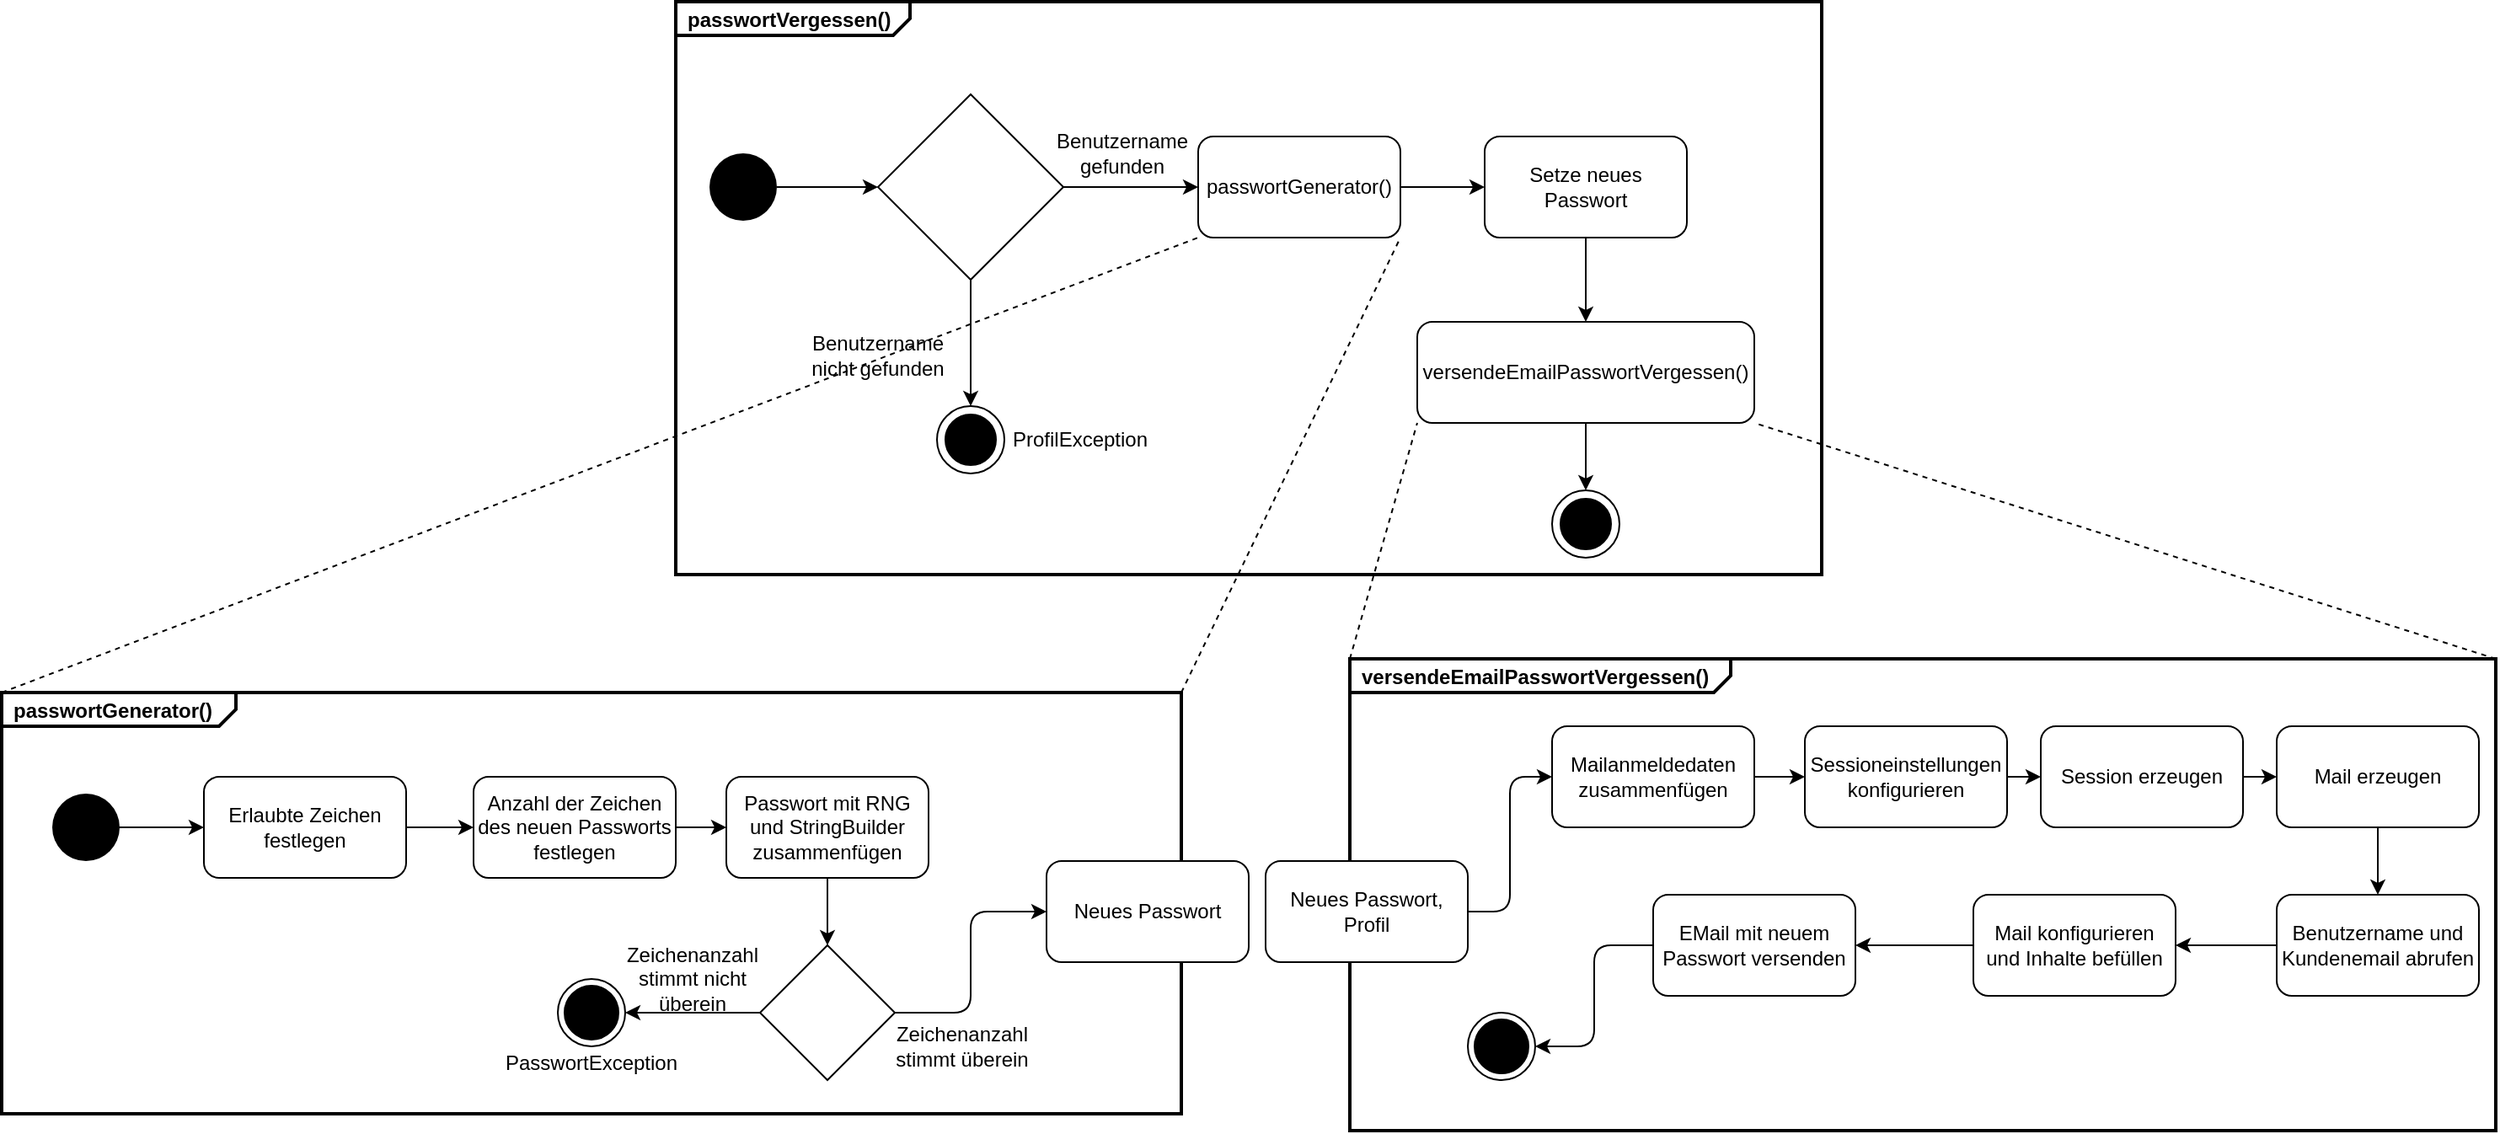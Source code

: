 <mxfile version="13.10.8" type="device"><diagram name="Page-1" id="0783ab3e-0a74-02c8-0abd-f7b4e66b4bec"><mxGraphModel dx="2523" dy="896" grid="1" gridSize="10" guides="1" tooltips="1" connect="1" arrows="1" fold="1" page="1" pageScale="1" pageWidth="850" pageHeight="1100" background="#ffffff" math="0" shadow="0"><root><mxCell id="0"/><mxCell id="1" parent="0"/><mxCell id="x3iBM40Iw_ZwAvOLqXTl-1" value="&lt;p style=&quot;margin: 0px ; margin-top: 4px ; margin-left: 7px ; text-align: left&quot;&gt;&lt;b&gt;passwortVergessen()&lt;/b&gt;&lt;/p&gt;" style="html=1;shape=mxgraph.sysml.package;overflow=fill;labelX=139;strokeWidth=2;align=center;" vertex="1" parent="1"><mxGeometry x="-320" y="10" width="680" height="340" as="geometry"/></mxCell><mxCell id="x3iBM40Iw_ZwAvOLqXTl-2" value="" style="ellipse;fillColor=#000000;strokeColor=none;" vertex="1" parent="1"><mxGeometry x="-300" y="100" width="40" height="40" as="geometry"/></mxCell><mxCell id="x3iBM40Iw_ZwAvOLqXTl-3" value="" style="rhombus;whiteSpace=wrap;html=1;" vertex="1" parent="1"><mxGeometry x="-200" y="65" width="110" height="110" as="geometry"/></mxCell><mxCell id="x3iBM40Iw_ZwAvOLqXTl-4" value="" style="shape=mxgraph.sysml.actFinal;html=1;verticalLabelPosition=bottom;labelBackgroundColor=#ffffff;verticalAlign=top;" vertex="1" parent="1"><mxGeometry x="-165" y="250" width="40" height="40" as="geometry"/></mxCell><mxCell id="x3iBM40Iw_ZwAvOLqXTl-5" value="" style="endArrow=classic;html=1;exitX=0.5;exitY=1;exitDx=0;exitDy=0;entryX=0.5;entryY=0;entryDx=0;entryDy=0;entryPerimeter=0;" edge="1" parent="1" source="x3iBM40Iw_ZwAvOLqXTl-3" target="x3iBM40Iw_ZwAvOLqXTl-4"><mxGeometry width="50" height="50" relative="1" as="geometry"><mxPoint x="-100" y="240" as="sourcePoint"/><mxPoint x="-50" y="190" as="targetPoint"/></mxGeometry></mxCell><mxCell id="x3iBM40Iw_ZwAvOLqXTl-6" value="Benutzername nicht gefunden" style="text;html=1;strokeColor=none;fillColor=none;align=center;verticalAlign=middle;whiteSpace=wrap;rounded=0;" vertex="1" parent="1"><mxGeometry x="-250" y="210" width="100" height="20" as="geometry"/></mxCell><mxCell id="x3iBM40Iw_ZwAvOLqXTl-7" value="passwortGenerator()" style="rounded=1;whiteSpace=wrap;html=1;" vertex="1" parent="1"><mxGeometry x="-10" y="90" width="120" height="60" as="geometry"/></mxCell><mxCell id="x3iBM40Iw_ZwAvOLqXTl-8" value="" style="endArrow=classic;html=1;entryX=0;entryY=0.5;entryDx=0;entryDy=0;exitX=1;exitY=0.5;exitDx=0;exitDy=0;" edge="1" parent="1" source="x3iBM40Iw_ZwAvOLqXTl-3" target="x3iBM40Iw_ZwAvOLqXTl-7"><mxGeometry width="50" height="50" relative="1" as="geometry"><mxPoint x="-100" y="160" as="sourcePoint"/><mxPoint x="-50" y="110" as="targetPoint"/></mxGeometry></mxCell><mxCell id="x3iBM40Iw_ZwAvOLqXTl-9" value="Benutzername gefunden" style="text;html=1;strokeColor=none;fillColor=none;align=center;verticalAlign=middle;whiteSpace=wrap;rounded=0;" vertex="1" parent="1"><mxGeometry x="-90" y="90" width="70" height="20" as="geometry"/></mxCell><mxCell id="x3iBM40Iw_ZwAvOLqXTl-10" value="Setze neues Passwort" style="rounded=1;whiteSpace=wrap;html=1;" vertex="1" parent="1"><mxGeometry x="160" y="90" width="120" height="60" as="geometry"/></mxCell><mxCell id="x3iBM40Iw_ZwAvOLqXTl-11" value="" style="endArrow=classic;html=1;entryX=0;entryY=0.5;entryDx=0;entryDy=0;exitX=1;exitY=0.5;exitDx=0;exitDy=0;" edge="1" parent="1" source="x3iBM40Iw_ZwAvOLqXTl-7" target="x3iBM40Iw_ZwAvOLqXTl-10"><mxGeometry width="50" height="50" relative="1" as="geometry"><mxPoint x="-80" y="130" as="sourcePoint"/><mxPoint y="130" as="targetPoint"/></mxGeometry></mxCell><mxCell id="x3iBM40Iw_ZwAvOLqXTl-12" value="versendeEmailPasswortVergessen()" style="rounded=1;whiteSpace=wrap;html=1;" vertex="1" parent="1"><mxGeometry x="120" y="200" width="200" height="60" as="geometry"/></mxCell><mxCell id="x3iBM40Iw_ZwAvOLqXTl-13" value="" style="endArrow=classic;html=1;entryX=0.5;entryY=0;entryDx=0;entryDy=0;exitX=0.5;exitY=1;exitDx=0;exitDy=0;" edge="1" parent="1" source="x3iBM40Iw_ZwAvOLqXTl-10" target="x3iBM40Iw_ZwAvOLqXTl-12"><mxGeometry width="50" height="50" relative="1" as="geometry"><mxPoint x="-80" y="130" as="sourcePoint"/><mxPoint y="130" as="targetPoint"/></mxGeometry></mxCell><mxCell id="x3iBM40Iw_ZwAvOLqXTl-14" value="" style="endArrow=classic;html=1;exitX=0.5;exitY=1;exitDx=0;exitDy=0;entryX=0.5;entryY=0;entryDx=0;entryDy=0;entryPerimeter=0;" edge="1" parent="1" source="x3iBM40Iw_ZwAvOLqXTl-12" target="x3iBM40Iw_ZwAvOLqXTl-15"><mxGeometry width="50" height="50" relative="1" as="geometry"><mxPoint x="-70" y="140" as="sourcePoint"/><mxPoint x="10" y="140" as="targetPoint"/></mxGeometry></mxCell><mxCell id="x3iBM40Iw_ZwAvOLqXTl-15" value="" style="shape=mxgraph.sysml.actFinal;html=1;verticalLabelPosition=bottom;labelBackgroundColor=#ffffff;verticalAlign=top;" vertex="1" parent="1"><mxGeometry x="200" y="300" width="40" height="40" as="geometry"/></mxCell><mxCell id="x3iBM40Iw_ZwAvOLqXTl-16" value="ProfilException" style="text;html=1;strokeColor=none;fillColor=none;align=center;verticalAlign=middle;whiteSpace=wrap;rounded=0;" vertex="1" parent="1"><mxGeometry x="-100" y="260" width="40" height="20" as="geometry"/></mxCell><mxCell id="x3iBM40Iw_ZwAvOLqXTl-17" value="&lt;p style=&quot;margin: 0px ; margin-top: 4px ; margin-left: 7px ; text-align: left&quot;&gt;&lt;b&gt;passwortGenerator()&lt;/b&gt;&lt;/p&gt;" style="html=1;shape=mxgraph.sysml.package;overflow=fill;labelX=139;strokeWidth=2;align=center;" vertex="1" parent="1"><mxGeometry x="-720" y="420" width="700" height="250" as="geometry"/></mxCell><mxCell id="x3iBM40Iw_ZwAvOLqXTl-18" value="" style="endArrow=none;dashed=1;html=1;exitX=0;exitY=0;exitDx=0;exitDy=0;exitPerimeter=0;entryX=0;entryY=1;entryDx=0;entryDy=0;" edge="1" parent="1" source="x3iBM40Iw_ZwAvOLqXTl-17" target="x3iBM40Iw_ZwAvOLqXTl-7"><mxGeometry width="50" height="50" relative="1" as="geometry"><mxPoint x="170" y="410" as="sourcePoint"/><mxPoint x="220" y="360" as="targetPoint"/></mxGeometry></mxCell><mxCell id="x3iBM40Iw_ZwAvOLqXTl-19" value="" style="endArrow=none;dashed=1;html=1;exitX=1;exitY=0;exitDx=0;exitDy=0;exitPerimeter=0;entryX=1;entryY=1;entryDx=0;entryDy=0;" edge="1" parent="1" source="x3iBM40Iw_ZwAvOLqXTl-17" target="x3iBM40Iw_ZwAvOLqXTl-7"><mxGeometry width="50" height="50" relative="1" as="geometry"><mxPoint x="50" y="440" as="sourcePoint"/><mxPoint x="360" y="160" as="targetPoint"/></mxGeometry></mxCell><mxCell id="x3iBM40Iw_ZwAvOLqXTl-20" value="&lt;p style=&quot;margin: 0px ; margin-top: 4px ; margin-left: 7px ; text-align: left&quot;&gt;&lt;b&gt;versendeEmailPasswortVergessen()&lt;/b&gt;&lt;/p&gt;" style="html=1;shape=mxgraph.sysml.package;overflow=fill;labelX=226.67;strokeWidth=2;align=center;" vertex="1" parent="1"><mxGeometry x="80" y="400" width="680" height="280" as="geometry"/></mxCell><mxCell id="x3iBM40Iw_ZwAvOLqXTl-21" value="" style="endArrow=none;dashed=1;html=1;exitX=0;exitY=0;exitDx=0;exitDy=0;exitPerimeter=0;entryX=0;entryY=1;entryDx=0;entryDy=0;" edge="1" parent="1" source="x3iBM40Iw_ZwAvOLqXTl-20" target="x3iBM40Iw_ZwAvOLqXTl-12"><mxGeometry width="50" height="50" relative="1" as="geometry"><mxPoint x="-690" y="430" as="sourcePoint"/><mxPoint x="360" y="160" as="targetPoint"/></mxGeometry></mxCell><mxCell id="x3iBM40Iw_ZwAvOLqXTl-22" value="" style="endArrow=none;dashed=1;html=1;exitX=1;exitY=0;exitDx=0;exitDy=0;exitPerimeter=0;entryX=1;entryY=1;entryDx=0;entryDy=0;" edge="1" parent="1" source="x3iBM40Iw_ZwAvOLqXTl-20" target="x3iBM40Iw_ZwAvOLqXTl-12"><mxGeometry width="50" height="50" relative="1" as="geometry"><mxPoint x="50" y="430" as="sourcePoint"/><mxPoint x="490" y="270" as="targetPoint"/></mxGeometry></mxCell><mxCell id="x3iBM40Iw_ZwAvOLqXTl-23" value="" style="endArrow=classic;html=1;exitX=1;exitY=0.5;exitDx=0;exitDy=0;entryX=0;entryY=0.5;entryDx=0;entryDy=0;" edge="1" parent="1" source="x3iBM40Iw_ZwAvOLqXTl-2" target="x3iBM40Iw_ZwAvOLqXTl-3"><mxGeometry width="50" height="50" relative="1" as="geometry"><mxPoint x="120.0" y="130" as="sourcePoint"/><mxPoint x="-200" y="120" as="targetPoint"/></mxGeometry></mxCell><mxCell id="x3iBM40Iw_ZwAvOLqXTl-24" value="" style="ellipse;fillColor=#000000;strokeColor=none;" vertex="1" parent="1"><mxGeometry x="-690" y="480" width="40" height="40" as="geometry"/></mxCell><mxCell id="x3iBM40Iw_ZwAvOLqXTl-25" value="Erlaubte Zeichen festlegen" style="rounded=1;whiteSpace=wrap;html=1;" vertex="1" parent="1"><mxGeometry x="-600" y="470" width="120" height="60" as="geometry"/></mxCell><mxCell id="x3iBM40Iw_ZwAvOLqXTl-27" value="Anzahl der Zeichen des neuen Passworts festlegen" style="rounded=1;whiteSpace=wrap;html=1;" vertex="1" parent="1"><mxGeometry x="-440" y="470" width="120" height="60" as="geometry"/></mxCell><mxCell id="x3iBM40Iw_ZwAvOLqXTl-28" value="Passwort mit RNG und StringBuilder zusammenfügen" style="rounded=1;whiteSpace=wrap;html=1;" vertex="1" parent="1"><mxGeometry x="-290" y="470" width="120" height="60" as="geometry"/></mxCell><mxCell id="x3iBM40Iw_ZwAvOLqXTl-29" value="" style="rhombus;whiteSpace=wrap;html=1;" vertex="1" parent="1"><mxGeometry x="-270" y="570" width="80" height="80" as="geometry"/></mxCell><mxCell id="x3iBM40Iw_ZwAvOLqXTl-30" value="Neues Passwort" style="rounded=1;whiteSpace=wrap;html=1;" vertex="1" parent="1"><mxGeometry x="-100" y="520" width="120" height="60" as="geometry"/></mxCell><mxCell id="x3iBM40Iw_ZwAvOLqXTl-31" value="" style="ellipse;html=1;shape=endState;fillColor=#000000;strokeColor=#000000;" vertex="1" parent="1"><mxGeometry x="-390" y="590" width="40" height="40" as="geometry"/></mxCell><mxCell id="x3iBM40Iw_ZwAvOLqXTl-32" value="PasswortException" style="text;html=1;strokeColor=none;fillColor=none;align=center;verticalAlign=middle;whiteSpace=wrap;rounded=0;" vertex="1" parent="1"><mxGeometry x="-390" y="630" width="40" height="20" as="geometry"/></mxCell><mxCell id="x3iBM40Iw_ZwAvOLqXTl-33" value="" style="endArrow=classic;html=1;exitX=1;exitY=0.5;exitDx=0;exitDy=0;entryX=0;entryY=0.5;entryDx=0;entryDy=0;" edge="1" parent="1" source="x3iBM40Iw_ZwAvOLqXTl-24" target="x3iBM40Iw_ZwAvOLqXTl-25"><mxGeometry width="50" height="50" relative="1" as="geometry"><mxPoint x="-550" y="610" as="sourcePoint"/><mxPoint x="-500" y="560" as="targetPoint"/></mxGeometry></mxCell><mxCell id="x3iBM40Iw_ZwAvOLqXTl-34" value="" style="endArrow=classic;html=1;exitX=1;exitY=0.5;exitDx=0;exitDy=0;entryX=0;entryY=0.5;entryDx=0;entryDy=0;" edge="1" parent="1" source="x3iBM40Iw_ZwAvOLqXTl-25" target="x3iBM40Iw_ZwAvOLqXTl-27"><mxGeometry width="50" height="50" relative="1" as="geometry"><mxPoint x="-540" y="620" as="sourcePoint"/><mxPoint x="-490" y="570" as="targetPoint"/></mxGeometry></mxCell><mxCell id="x3iBM40Iw_ZwAvOLqXTl-35" value="" style="endArrow=classic;html=1;exitX=1;exitY=0.5;exitDx=0;exitDy=0;entryX=0;entryY=0.5;entryDx=0;entryDy=0;" edge="1" parent="1" source="x3iBM40Iw_ZwAvOLqXTl-27" target="x3iBM40Iw_ZwAvOLqXTl-28"><mxGeometry width="50" height="50" relative="1" as="geometry"><mxPoint x="-530" y="630" as="sourcePoint"/><mxPoint x="-480" y="580" as="targetPoint"/></mxGeometry></mxCell><mxCell id="x3iBM40Iw_ZwAvOLqXTl-36" value="" style="endArrow=classic;html=1;exitX=0.5;exitY=1;exitDx=0;exitDy=0;entryX=0.5;entryY=0;entryDx=0;entryDy=0;" edge="1" parent="1" source="x3iBM40Iw_ZwAvOLqXTl-28" target="x3iBM40Iw_ZwAvOLqXTl-29"><mxGeometry width="50" height="50" relative="1" as="geometry"><mxPoint x="-520" y="640" as="sourcePoint"/><mxPoint x="-470" y="590" as="targetPoint"/></mxGeometry></mxCell><mxCell id="x3iBM40Iw_ZwAvOLqXTl-37" value="" style="endArrow=classic;html=1;entryX=0;entryY=0.5;entryDx=0;entryDy=0;exitX=1;exitY=0.5;exitDx=0;exitDy=0;edgeStyle=orthogonalEdgeStyle;" edge="1" parent="1" source="x3iBM40Iw_ZwAvOLqXTl-29" target="x3iBM40Iw_ZwAvOLqXTl-30"><mxGeometry width="50" height="50" relative="1" as="geometry"><mxPoint x="-510" y="650" as="sourcePoint"/><mxPoint x="-460" y="600" as="targetPoint"/></mxGeometry></mxCell><mxCell id="x3iBM40Iw_ZwAvOLqXTl-38" value="" style="endArrow=classic;html=1;entryX=1;entryY=0.5;entryDx=0;entryDy=0;exitX=0;exitY=0.5;exitDx=0;exitDy=0;" edge="1" parent="1" source="x3iBM40Iw_ZwAvOLqXTl-29" target="x3iBM40Iw_ZwAvOLqXTl-31"><mxGeometry width="50" height="50" relative="1" as="geometry"><mxPoint x="-500" y="660" as="sourcePoint"/><mxPoint x="-450" y="610" as="targetPoint"/></mxGeometry></mxCell><mxCell id="x3iBM40Iw_ZwAvOLqXTl-39" value="Zeichenanzahl stimmt nicht überein" style="text;html=1;strokeColor=none;fillColor=none;align=center;verticalAlign=middle;whiteSpace=wrap;rounded=0;" vertex="1" parent="1"><mxGeometry x="-360" y="580" width="100" height="20" as="geometry"/></mxCell><mxCell id="x3iBM40Iw_ZwAvOLqXTl-40" value="Zeichenanzahl stimmt überein" style="text;html=1;strokeColor=none;fillColor=none;align=center;verticalAlign=middle;whiteSpace=wrap;rounded=0;" vertex="1" parent="1"><mxGeometry x="-200" y="620" width="100" height="20" as="geometry"/></mxCell><mxCell id="x3iBM40Iw_ZwAvOLqXTl-43" value="Mailanmeldedaten&lt;br&gt;zusammenfügen" style="rounded=1;whiteSpace=wrap;html=1;" vertex="1" parent="1"><mxGeometry x="200" y="440" width="120" height="60" as="geometry"/></mxCell><mxCell id="x3iBM40Iw_ZwAvOLqXTl-44" value="Neues Passwort,&lt;br&gt;Profil" style="rounded=1;whiteSpace=wrap;html=1;" vertex="1" parent="1"><mxGeometry x="30" y="520" width="120" height="60" as="geometry"/></mxCell><mxCell id="x3iBM40Iw_ZwAvOLqXTl-45" value="" style="endArrow=classic;html=1;entryX=0;entryY=0.5;entryDx=0;entryDy=0;exitX=1;exitY=0.5;exitDx=0;exitDy=0;edgeStyle=orthogonalEdgeStyle;" edge="1" parent="1" source="x3iBM40Iw_ZwAvOLqXTl-44" target="x3iBM40Iw_ZwAvOLqXTl-43"><mxGeometry width="50" height="50" relative="1" as="geometry"><mxPoint x="140" y="580" as="sourcePoint"/><mxPoint x="230.0" y="520" as="targetPoint"/></mxGeometry></mxCell><mxCell id="x3iBM40Iw_ZwAvOLqXTl-46" value="Sessioneinstellungen konfigurieren" style="rounded=1;whiteSpace=wrap;html=1;" vertex="1" parent="1"><mxGeometry x="350" y="440" width="120" height="60" as="geometry"/></mxCell><mxCell id="x3iBM40Iw_ZwAvOLqXTl-47" value="Mail erzeugen" style="rounded=1;whiteSpace=wrap;html=1;" vertex="1" parent="1"><mxGeometry x="630" y="440" width="120" height="60" as="geometry"/></mxCell><mxCell id="x3iBM40Iw_ZwAvOLqXTl-48" value="Mail konfigurieren und Inhalte befüllen" style="rounded=1;whiteSpace=wrap;html=1;" vertex="1" parent="1"><mxGeometry x="450" y="540" width="120" height="60" as="geometry"/></mxCell><mxCell id="x3iBM40Iw_ZwAvOLqXTl-49" value="Session erzeugen" style="rounded=1;whiteSpace=wrap;html=1;" vertex="1" parent="1"><mxGeometry x="490" y="440" width="120" height="60" as="geometry"/></mxCell><mxCell id="x3iBM40Iw_ZwAvOLqXTl-50" value="EMail mit neuem Passwort versenden" style="rounded=1;whiteSpace=wrap;html=1;" vertex="1" parent="1"><mxGeometry x="260" y="540" width="120" height="60" as="geometry"/></mxCell><mxCell id="x3iBM40Iw_ZwAvOLqXTl-51" value="Benutzername und Kundenemail abrufen" style="rounded=1;whiteSpace=wrap;html=1;" vertex="1" parent="1"><mxGeometry x="630" y="540" width="120" height="60" as="geometry"/></mxCell><mxCell id="x3iBM40Iw_ZwAvOLqXTl-54" value="" style="endArrow=classic;html=1;exitX=1;exitY=0.5;exitDx=0;exitDy=0;entryX=0;entryY=0.5;entryDx=0;entryDy=0;" edge="1" parent="1" source="x3iBM40Iw_ZwAvOLqXTl-43" target="x3iBM40Iw_ZwAvOLqXTl-46"><mxGeometry width="50" height="50" relative="1" as="geometry"><mxPoint x="330" y="550" as="sourcePoint"/><mxPoint x="380" y="500" as="targetPoint"/></mxGeometry></mxCell><mxCell id="x3iBM40Iw_ZwAvOLqXTl-55" value="" style="endArrow=classic;html=1;exitX=1;exitY=0.5;exitDx=0;exitDy=0;entryX=0;entryY=0.5;entryDx=0;entryDy=0;" edge="1" parent="1" source="x3iBM40Iw_ZwAvOLqXTl-46" target="x3iBM40Iw_ZwAvOLqXTl-49"><mxGeometry width="50" height="50" relative="1" as="geometry"><mxPoint x="330.0" y="480" as="sourcePoint"/><mxPoint x="360.0" y="480" as="targetPoint"/></mxGeometry></mxCell><mxCell id="x3iBM40Iw_ZwAvOLqXTl-56" value="" style="endArrow=classic;html=1;exitX=1;exitY=0.5;exitDx=0;exitDy=0;entryX=0;entryY=0.5;entryDx=0;entryDy=0;" edge="1" parent="1" source="x3iBM40Iw_ZwAvOLqXTl-49" target="x3iBM40Iw_ZwAvOLqXTl-47"><mxGeometry width="50" height="50" relative="1" as="geometry"><mxPoint x="340.0" y="490" as="sourcePoint"/><mxPoint x="370.0" y="490" as="targetPoint"/></mxGeometry></mxCell><mxCell id="x3iBM40Iw_ZwAvOLqXTl-57" value="" style="endArrow=classic;html=1;exitX=0.5;exitY=1;exitDx=0;exitDy=0;entryX=0.5;entryY=0;entryDx=0;entryDy=0;" edge="1" parent="1" source="x3iBM40Iw_ZwAvOLqXTl-47" target="x3iBM40Iw_ZwAvOLqXTl-51"><mxGeometry width="50" height="50" relative="1" as="geometry"><mxPoint x="620.0" y="480" as="sourcePoint"/><mxPoint x="640.0" y="480" as="targetPoint"/></mxGeometry></mxCell><mxCell id="x3iBM40Iw_ZwAvOLqXTl-58" value="" style="endArrow=classic;html=1;exitX=0;exitY=0.5;exitDx=0;exitDy=0;entryX=1;entryY=0.5;entryDx=0;entryDy=0;" edge="1" parent="1" source="x3iBM40Iw_ZwAvOLqXTl-51" target="x3iBM40Iw_ZwAvOLqXTl-48"><mxGeometry width="50" height="50" relative="1" as="geometry"><mxPoint x="700.0" y="510" as="sourcePoint"/><mxPoint x="700.0" y="550" as="targetPoint"/></mxGeometry></mxCell><mxCell id="x3iBM40Iw_ZwAvOLqXTl-59" value="" style="endArrow=classic;html=1;exitX=0;exitY=0.5;exitDx=0;exitDy=0;entryX=1;entryY=0.5;entryDx=0;entryDy=0;" edge="1" parent="1" source="x3iBM40Iw_ZwAvOLqXTl-48" target="x3iBM40Iw_ZwAvOLqXTl-50"><mxGeometry width="50" height="50" relative="1" as="geometry"><mxPoint x="710.0" y="520" as="sourcePoint"/><mxPoint x="710.0" y="560" as="targetPoint"/></mxGeometry></mxCell><mxCell id="x3iBM40Iw_ZwAvOLqXTl-60" value="" style="ellipse;html=1;shape=endState;fillColor=#000000;strokeColor=#000000;" vertex="1" parent="1"><mxGeometry x="150" y="610" width="40" height="40" as="geometry"/></mxCell><mxCell id="x3iBM40Iw_ZwAvOLqXTl-61" value="" style="endArrow=classic;html=1;entryX=1;entryY=0.5;entryDx=0;entryDy=0;exitX=0;exitY=0.5;exitDx=0;exitDy=0;edgeStyle=orthogonalEdgeStyle;" edge="1" parent="1" source="x3iBM40Iw_ZwAvOLqXTl-50" target="x3iBM40Iw_ZwAvOLqXTl-60"><mxGeometry width="50" height="50" relative="1" as="geometry"><mxPoint x="160.0" y="560" as="sourcePoint"/><mxPoint x="210.0" y="480" as="targetPoint"/></mxGeometry></mxCell></root></mxGraphModel></diagram></mxfile>